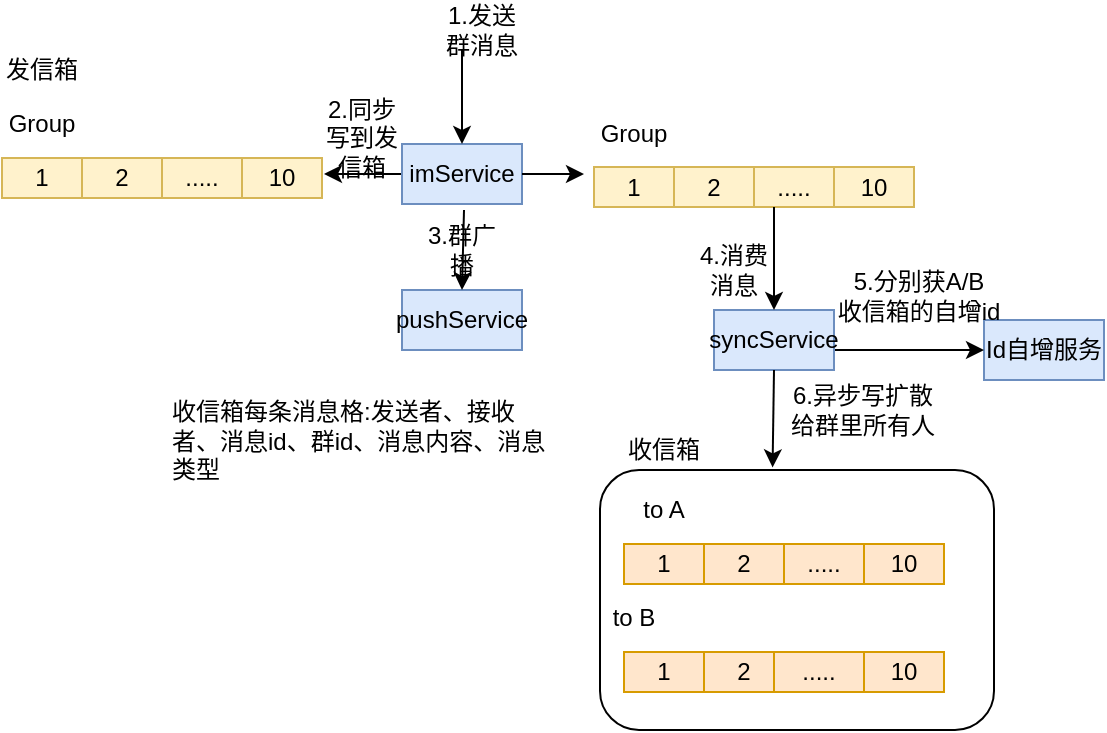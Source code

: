 <mxfile version="12.4.8" type="github">
  <diagram id="KFPWuCin9HiiDJ0GUUOY" name="Page-1">
    <mxGraphModel dx="773" dy="427" grid="1" gridSize="10" guides="1" tooltips="1" connect="1" arrows="1" fold="1" page="1" pageScale="1" pageWidth="827" pageHeight="1169" math="0" shadow="0">
      <root>
        <mxCell id="0"/>
        <mxCell id="1" parent="0"/>
        <mxCell id="gE9azoA6skdPwoxY1DG7-41" value="" style="rounded=1;whiteSpace=wrap;html=1;" parent="1" vertex="1">
          <mxGeometry x="358" y="290" width="197" height="130" as="geometry"/>
        </mxCell>
        <mxCell id="gE9azoA6skdPwoxY1DG7-1" value="1" style="rounded=0;whiteSpace=wrap;html=1;fillColor=#fff2cc;strokeColor=#d6b656;" parent="1" vertex="1">
          <mxGeometry x="59" y="134" width="40" height="20" as="geometry"/>
        </mxCell>
        <mxCell id="gE9azoA6skdPwoxY1DG7-3" value="2" style="rounded=0;whiteSpace=wrap;html=1;fillColor=#fff2cc;strokeColor=#d6b656;" parent="1" vertex="1">
          <mxGeometry x="99" y="134" width="40" height="20" as="geometry"/>
        </mxCell>
        <mxCell id="gE9azoA6skdPwoxY1DG7-4" value="....." style="rounded=0;whiteSpace=wrap;html=1;fillColor=#fff2cc;strokeColor=#d6b656;" parent="1" vertex="1">
          <mxGeometry x="139" y="134" width="40" height="20" as="geometry"/>
        </mxCell>
        <mxCell id="gE9azoA6skdPwoxY1DG7-5" value="10" style="rounded=0;whiteSpace=wrap;html=1;fillColor=#fff2cc;strokeColor=#d6b656;" parent="1" vertex="1">
          <mxGeometry x="179" y="134" width="40" height="20" as="geometry"/>
        </mxCell>
        <mxCell id="gE9azoA6skdPwoxY1DG7-14" value="Group" style="text;html=1;strokeColor=none;fillColor=none;align=center;verticalAlign=middle;whiteSpace=wrap;rounded=0;" parent="1" vertex="1">
          <mxGeometry x="59" y="107" width="40" height="20" as="geometry"/>
        </mxCell>
        <mxCell id="gE9azoA6skdPwoxY1DG7-20" value="1" style="rounded=0;whiteSpace=wrap;html=1;fillColor=#ffe6cc;strokeColor=#d79b00;" parent="1" vertex="1">
          <mxGeometry x="370" y="327" width="40" height="20" as="geometry"/>
        </mxCell>
        <mxCell id="gE9azoA6skdPwoxY1DG7-21" value="2" style="rounded=0;whiteSpace=wrap;html=1;fillColor=#ffe6cc;strokeColor=#d79b00;" parent="1" vertex="1">
          <mxGeometry x="410" y="327" width="40" height="20" as="geometry"/>
        </mxCell>
        <mxCell id="gE9azoA6skdPwoxY1DG7-22" value="....." style="rounded=0;whiteSpace=wrap;html=1;fillColor=#ffe6cc;strokeColor=#d79b00;" parent="1" vertex="1">
          <mxGeometry x="450" y="327" width="40" height="20" as="geometry"/>
        </mxCell>
        <mxCell id="gE9azoA6skdPwoxY1DG7-23" value="10" style="rounded=0;whiteSpace=wrap;html=1;fillColor=#ffe6cc;strokeColor=#d79b00;" parent="1" vertex="1">
          <mxGeometry x="490" y="327" width="40" height="20" as="geometry"/>
        </mxCell>
        <mxCell id="gE9azoA6skdPwoxY1DG7-24" value="to A" style="text;html=1;strokeColor=none;fillColor=none;align=center;verticalAlign=middle;whiteSpace=wrap;rounded=0;" parent="1" vertex="1">
          <mxGeometry x="370" y="300" width="40" height="20" as="geometry"/>
        </mxCell>
        <mxCell id="gE9azoA6skdPwoxY1DG7-25" value="1" style="rounded=0;whiteSpace=wrap;html=1;fillColor=#ffe6cc;strokeColor=#d79b00;" parent="1" vertex="1">
          <mxGeometry x="370" y="381" width="40" height="20" as="geometry"/>
        </mxCell>
        <mxCell id="gE9azoA6skdPwoxY1DG7-26" value="2" style="rounded=0;whiteSpace=wrap;html=1;fillColor=#ffe6cc;strokeColor=#d79b00;" parent="1" vertex="1">
          <mxGeometry x="410" y="381" width="40" height="20" as="geometry"/>
        </mxCell>
        <mxCell id="gE9azoA6skdPwoxY1DG7-27" value="....." style="rounded=0;whiteSpace=wrap;html=1;fillColor=#ffe6cc;strokeColor=#d79b00;" parent="1" vertex="1">
          <mxGeometry x="445" y="381" width="45" height="20" as="geometry"/>
        </mxCell>
        <mxCell id="gE9azoA6skdPwoxY1DG7-28" value="10" style="rounded=0;whiteSpace=wrap;html=1;fillColor=#ffe6cc;strokeColor=#d79b00;" parent="1" vertex="1">
          <mxGeometry x="490" y="381" width="40" height="20" as="geometry"/>
        </mxCell>
        <mxCell id="gE9azoA6skdPwoxY1DG7-29" value="to B" style="text;html=1;strokeColor=none;fillColor=none;align=center;verticalAlign=middle;whiteSpace=wrap;rounded=0;" parent="1" vertex="1">
          <mxGeometry x="355" y="354" width="40" height="20" as="geometry"/>
        </mxCell>
        <mxCell id="gE9azoA6skdPwoxY1DG7-31" value="" style="endArrow=classic;html=1;exitX=0;exitY=0.5;exitDx=0;exitDy=0;" parent="1" source="gE9azoA6skdPwoxY1DG7-32" edge="1">
          <mxGeometry width="50" height="50" relative="1" as="geometry">
            <mxPoint x="379" y="107" as="sourcePoint"/>
            <mxPoint x="220" y="142" as="targetPoint"/>
          </mxGeometry>
        </mxCell>
        <mxCell id="gE9azoA6skdPwoxY1DG7-32" value="imService" style="rounded=0;whiteSpace=wrap;html=1;fillColor=#dae8fc;strokeColor=#6c8ebf;" parent="1" vertex="1">
          <mxGeometry x="259" y="127" width="60" height="30" as="geometry"/>
        </mxCell>
        <mxCell id="gE9azoA6skdPwoxY1DG7-34" value="" style="endArrow=classic;html=1;exitX=1;exitY=0.5;exitDx=0;exitDy=0;" parent="1" source="gE9azoA6skdPwoxY1DG7-32" edge="1">
          <mxGeometry width="50" height="50" relative="1" as="geometry">
            <mxPoint x="329" y="152" as="sourcePoint"/>
            <mxPoint x="350" y="142" as="targetPoint"/>
          </mxGeometry>
        </mxCell>
        <mxCell id="gE9azoA6skdPwoxY1DG7-35" value="&lt;br&gt;收信箱每条消息格:发送者、接收者、消息id、群id、消息内容、消息类型" style="text;html=1;strokeColor=none;fillColor=none;spacing=5;spacingTop=-20;whiteSpace=wrap;overflow=hidden;rounded=0;" parent="1" vertex="1">
          <mxGeometry x="139" y="250" width="203" height="67" as="geometry"/>
        </mxCell>
        <mxCell id="gE9azoA6skdPwoxY1DG7-36" value="Id自增服务" style="rounded=0;whiteSpace=wrap;html=1;fillColor=#dae8fc;strokeColor=#6c8ebf;" parent="1" vertex="1">
          <mxGeometry x="550" y="215" width="60" height="30" as="geometry"/>
        </mxCell>
        <mxCell id="gE9azoA6skdPwoxY1DG7-38" value="5.分别获A/B&lt;br&gt;收信箱的自增id" style="text;html=1;strokeColor=none;fillColor=none;align=center;verticalAlign=middle;whiteSpace=wrap;rounded=0;" parent="1" vertex="1">
          <mxGeometry x="475" y="190" width="85" height="25" as="geometry"/>
        </mxCell>
        <mxCell id="gE9azoA6skdPwoxY1DG7-40" value="" style="endArrow=classic;html=1;exitX=1;exitY=0.5;exitDx=0;exitDy=0;" parent="1" target="gE9azoA6skdPwoxY1DG7-36" edge="1">
          <mxGeometry width="50" height="50" relative="1" as="geometry">
            <mxPoint x="475" y="230" as="sourcePoint"/>
            <mxPoint x="550" y="231" as="targetPoint"/>
          </mxGeometry>
        </mxCell>
        <mxCell id="gE9azoA6skdPwoxY1DG7-42" value="收信箱" style="text;html=1;strokeColor=none;fillColor=none;align=center;verticalAlign=middle;whiteSpace=wrap;rounded=0;" parent="1" vertex="1">
          <mxGeometry x="370" y="270" width="40" height="20" as="geometry"/>
        </mxCell>
        <mxCell id="gE9azoA6skdPwoxY1DG7-43" value="发信箱" style="text;html=1;strokeColor=none;fillColor=none;align=center;verticalAlign=middle;whiteSpace=wrap;rounded=0;" parent="1" vertex="1">
          <mxGeometry x="59" y="80" width="40" height="20" as="geometry"/>
        </mxCell>
        <mxCell id="FcSchCee7YfPz3O6282Y-2" value="pushService" style="rounded=0;whiteSpace=wrap;html=1;fillColor=#dae8fc;strokeColor=#6c8ebf;" vertex="1" parent="1">
          <mxGeometry x="259" y="200" width="60" height="30" as="geometry"/>
        </mxCell>
        <mxCell id="FcSchCee7YfPz3O6282Y-3" value="" style="endArrow=classic;html=1;entryX=0.5;entryY=0;entryDx=0;entryDy=0;" edge="1" parent="1" target="FcSchCee7YfPz3O6282Y-2">
          <mxGeometry width="50" height="50" relative="1" as="geometry">
            <mxPoint x="290" y="160" as="sourcePoint"/>
            <mxPoint x="110" y="460" as="targetPoint"/>
          </mxGeometry>
        </mxCell>
        <mxCell id="FcSchCee7YfPz3O6282Y-4" value="3.群广播" style="text;html=1;strokeColor=none;fillColor=none;align=center;verticalAlign=middle;whiteSpace=wrap;rounded=0;" vertex="1" parent="1">
          <mxGeometry x="269" y="170" width="40" height="20" as="geometry"/>
        </mxCell>
        <mxCell id="FcSchCee7YfPz3O6282Y-5" value="" style="endArrow=classic;html=1;exitX=0.25;exitY=1;exitDx=0;exitDy=0;" edge="1" parent="1" source="FcSchCee7YfPz3O6282Y-6" target="gE9azoA6skdPwoxY1DG7-32">
          <mxGeometry width="50" height="50" relative="1" as="geometry">
            <mxPoint x="293" y="90" as="sourcePoint"/>
            <mxPoint x="110" y="380" as="targetPoint"/>
          </mxGeometry>
        </mxCell>
        <mxCell id="FcSchCee7YfPz3O6282Y-6" value="1.发送群消息" style="text;html=1;strokeColor=none;fillColor=none;align=center;verticalAlign=middle;whiteSpace=wrap;rounded=0;" vertex="1" parent="1">
          <mxGeometry x="279" y="60" width="40" height="20" as="geometry"/>
        </mxCell>
        <mxCell id="FcSchCee7YfPz3O6282Y-7" value="1" style="rounded=0;whiteSpace=wrap;html=1;fillColor=#fff2cc;strokeColor=#d6b656;" vertex="1" parent="1">
          <mxGeometry x="355" y="138.5" width="40" height="20" as="geometry"/>
        </mxCell>
        <mxCell id="FcSchCee7YfPz3O6282Y-8" value="2" style="rounded=0;whiteSpace=wrap;html=1;fillColor=#fff2cc;strokeColor=#d6b656;" vertex="1" parent="1">
          <mxGeometry x="395" y="138.5" width="40" height="20" as="geometry"/>
        </mxCell>
        <mxCell id="FcSchCee7YfPz3O6282Y-9" value="....." style="rounded=0;whiteSpace=wrap;html=1;fillColor=#fff2cc;strokeColor=#d6b656;" vertex="1" parent="1">
          <mxGeometry x="435" y="138.5" width="40" height="20" as="geometry"/>
        </mxCell>
        <mxCell id="FcSchCee7YfPz3O6282Y-10" value="10" style="rounded=0;whiteSpace=wrap;html=1;fillColor=#fff2cc;strokeColor=#d6b656;" vertex="1" parent="1">
          <mxGeometry x="475" y="138.5" width="40" height="20" as="geometry"/>
        </mxCell>
        <mxCell id="FcSchCee7YfPz3O6282Y-11" value="Group" style="text;html=1;strokeColor=none;fillColor=none;align=center;verticalAlign=middle;whiteSpace=wrap;rounded=0;" vertex="1" parent="1">
          <mxGeometry x="355" y="111.5" width="40" height="20" as="geometry"/>
        </mxCell>
        <mxCell id="FcSchCee7YfPz3O6282Y-19" value="syncService" style="rounded=0;whiteSpace=wrap;html=1;fillColor=#dae8fc;strokeColor=#6c8ebf;" vertex="1" parent="1">
          <mxGeometry x="415" y="210" width="60" height="30" as="geometry"/>
        </mxCell>
        <mxCell id="FcSchCee7YfPz3O6282Y-20" value="" style="endArrow=classic;html=1;exitX=0.25;exitY=1;exitDx=0;exitDy=0;" edge="1" parent="1" source="FcSchCee7YfPz3O6282Y-9">
          <mxGeometry width="50" height="50" relative="1" as="geometry">
            <mxPoint x="550" y="260" as="sourcePoint"/>
            <mxPoint x="445" y="210" as="targetPoint"/>
          </mxGeometry>
        </mxCell>
        <mxCell id="FcSchCee7YfPz3O6282Y-21" value="" style="endArrow=classic;html=1;exitX=0.5;exitY=1;exitDx=0;exitDy=0;entryX=0.438;entryY=-0.01;entryDx=0;entryDy=0;entryPerimeter=0;" edge="1" parent="1" source="FcSchCee7YfPz3O6282Y-19" target="gE9azoA6skdPwoxY1DG7-41">
          <mxGeometry width="50" height="50" relative="1" as="geometry">
            <mxPoint x="452" y="250" as="sourcePoint"/>
            <mxPoint x="445" y="220" as="targetPoint"/>
          </mxGeometry>
        </mxCell>
        <mxCell id="FcSchCee7YfPz3O6282Y-22" value="4.消费消息" style="text;html=1;strokeColor=none;fillColor=none;align=center;verticalAlign=middle;whiteSpace=wrap;rounded=0;" vertex="1" parent="1">
          <mxGeometry x="405" y="180" width="40" height="20" as="geometry"/>
        </mxCell>
        <mxCell id="FcSchCee7YfPz3O6282Y-23" value="6.异步写扩散给群里所有人" style="text;html=1;strokeColor=none;fillColor=none;align=center;verticalAlign=middle;whiteSpace=wrap;rounded=0;" vertex="1" parent="1">
          <mxGeometry x="447.5" y="250" width="82.5" height="20" as="geometry"/>
        </mxCell>
        <mxCell id="FcSchCee7YfPz3O6282Y-24" value="2.同步写到发信箱" style="text;html=1;strokeColor=none;fillColor=none;align=center;verticalAlign=middle;whiteSpace=wrap;rounded=0;" vertex="1" parent="1">
          <mxGeometry x="219" y="114" width="40" height="20" as="geometry"/>
        </mxCell>
      </root>
    </mxGraphModel>
  </diagram>
</mxfile>
